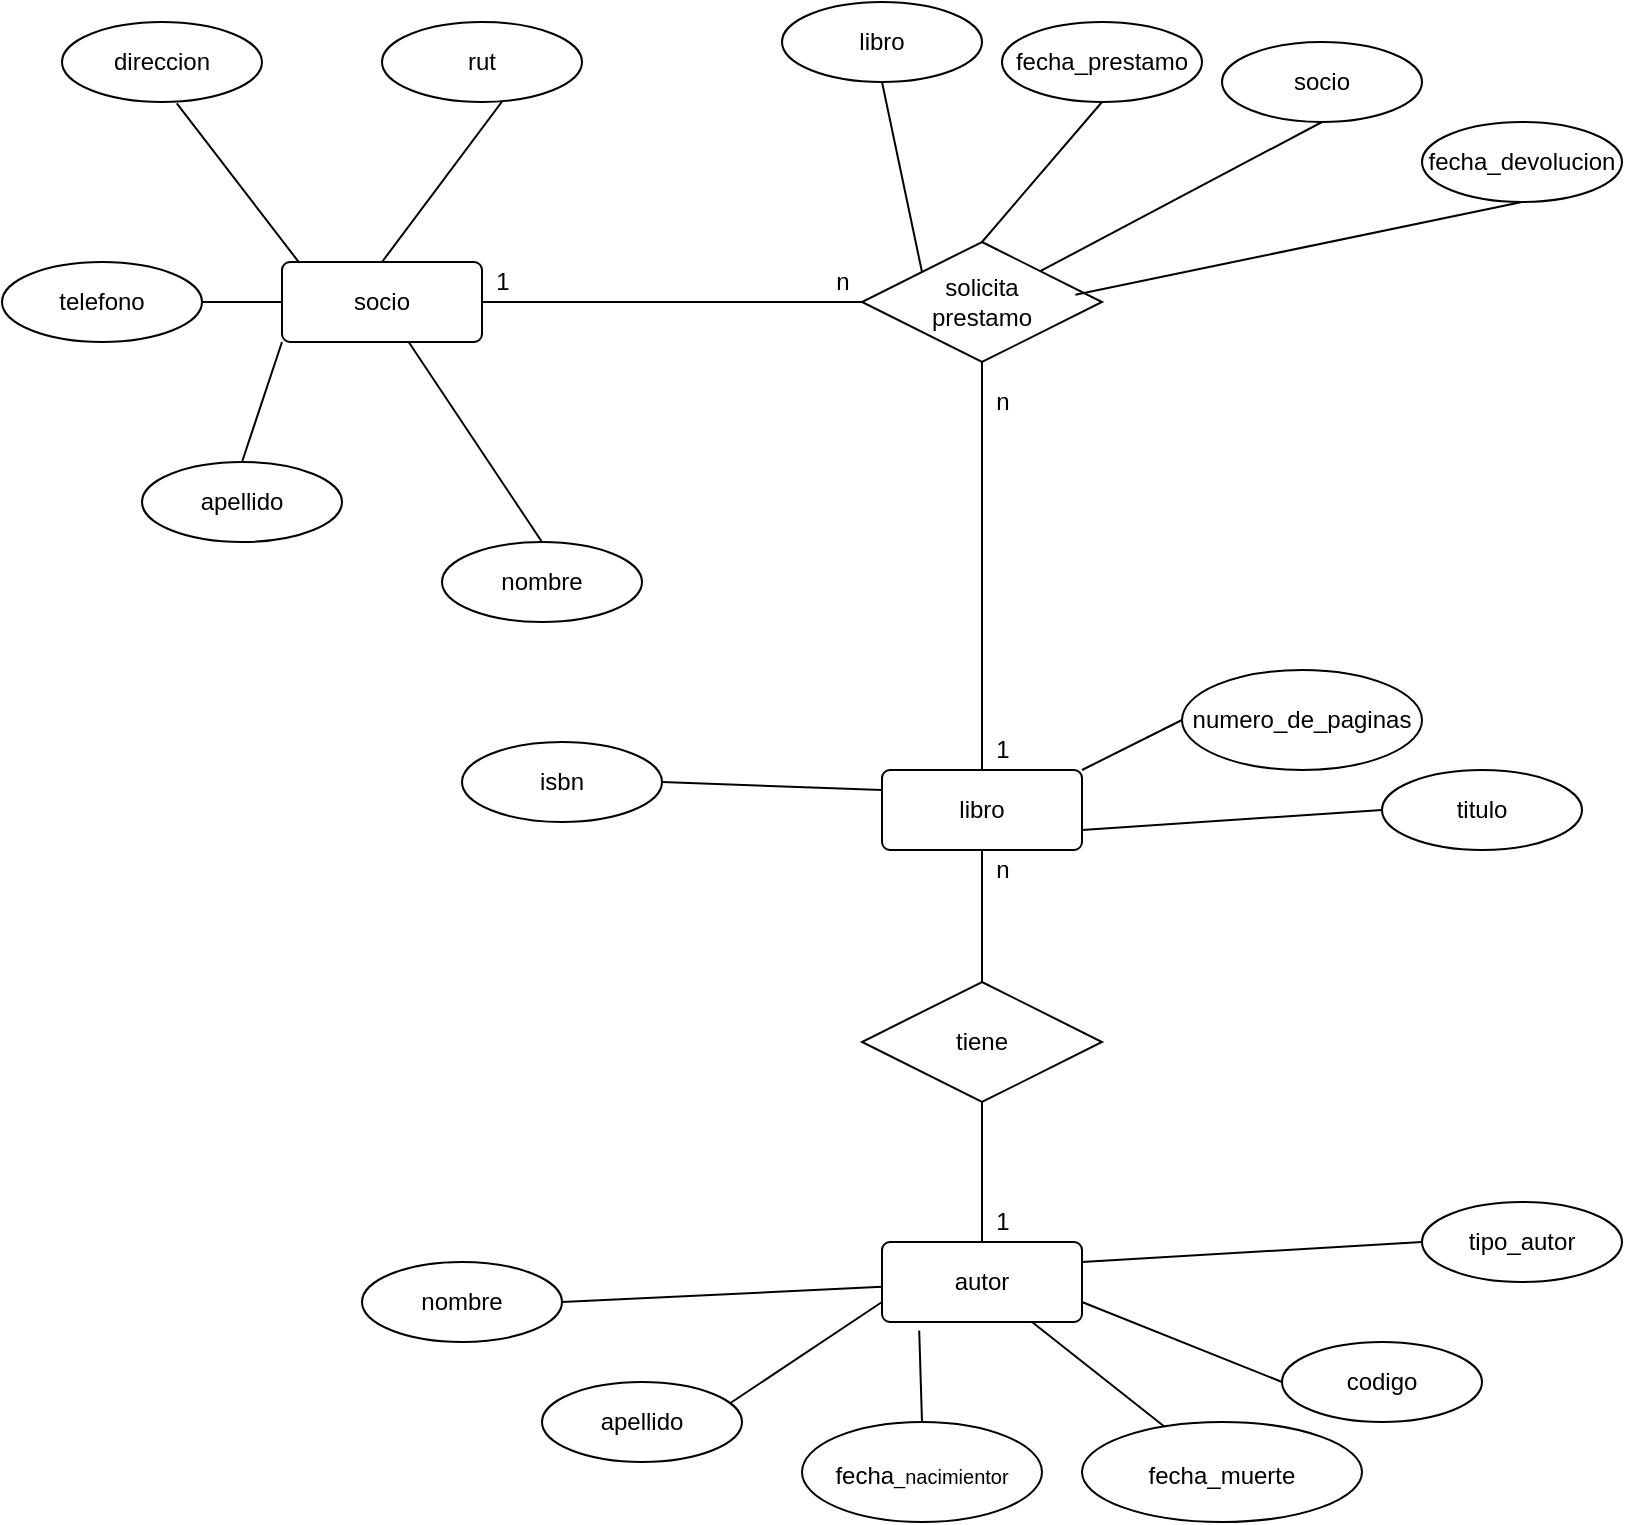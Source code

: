 <mxfile>
    <diagram id="AqOMkXx6_r_IvuzcZBI9" name="modelo_conceptual">
        <mxGraphModel dx="537" dy="478" grid="1" gridSize="10" guides="1" tooltips="1" connect="1" arrows="1" fold="1" page="1" pageScale="1" pageWidth="1169" pageHeight="827" math="0" shadow="0">
            <root>
                <mxCell id="0"/>
                <mxCell id="1" parent="0"/>
                <mxCell id="3" value="libro" style="rounded=1;arcSize=10;whiteSpace=wrap;html=1;align=center;" parent="1" vertex="1">
                    <mxGeometry x="460" y="414" width="100" height="40" as="geometry"/>
                </mxCell>
                <mxCell id="13" style="edgeStyle=none;html=1;exitX=0;exitY=0.5;exitDx=0;exitDy=0;endArrow=none;endFill=0;entryX=1;entryY=0;entryDx=0;entryDy=0;" parent="1" source="10" target="3" edge="1">
                    <mxGeometry relative="1" as="geometry">
                        <mxPoint x="930" y="180" as="targetPoint"/>
                    </mxGeometry>
                </mxCell>
                <mxCell id="10" value="numero_de_paginas" style="ellipse;whiteSpace=wrap;html=1;align=center;" parent="1" vertex="1">
                    <mxGeometry x="610" y="364" width="120" height="50" as="geometry"/>
                </mxCell>
                <mxCell id="14" style="edgeStyle=none;html=1;exitX=0;exitY=0.5;exitDx=0;exitDy=0;entryX=1;entryY=0.75;entryDx=0;entryDy=0;endArrow=none;endFill=0;" parent="1" source="11" target="3" edge="1">
                    <mxGeometry relative="1" as="geometry"/>
                </mxCell>
                <mxCell id="11" value="titulo" style="ellipse;whiteSpace=wrap;html=1;align=center;" parent="1" vertex="1">
                    <mxGeometry x="710" y="414" width="100" height="40" as="geometry"/>
                </mxCell>
                <mxCell id="15" style="edgeStyle=none;html=1;exitX=1;exitY=0.5;exitDx=0;exitDy=0;entryX=0;entryY=0.25;entryDx=0;entryDy=0;endArrow=none;endFill=0;" parent="1" source="12" target="3" edge="1">
                    <mxGeometry relative="1" as="geometry"/>
                </mxCell>
                <mxCell id="12" value="isbn" style="ellipse;whiteSpace=wrap;html=1;align=center;" parent="1" vertex="1">
                    <mxGeometry x="250" y="400" width="100" height="40" as="geometry"/>
                </mxCell>
                <mxCell id="21" style="edgeStyle=none;html=1;exitX=1;exitY=0.5;exitDx=0;exitDy=0;endArrow=none;endFill=0;" parent="1" source="16" target="83" edge="1">
                    <mxGeometry relative="1" as="geometry">
                        <mxPoint x="1055" y="180" as="sourcePoint"/>
                        <mxPoint x="1340" y="150" as="targetPoint"/>
                    </mxGeometry>
                </mxCell>
                <mxCell id="16" value="nombre" style="ellipse;whiteSpace=wrap;html=1;align=center;" parent="1" vertex="1">
                    <mxGeometry x="200" y="660" width="100" height="40" as="geometry"/>
                </mxCell>
                <mxCell id="30" style="edgeStyle=none;html=1;exitX=0.5;exitY=1;exitDx=0;exitDy=0;fontSize=12;endArrow=none;endFill=0;entryX=0;entryY=0.75;entryDx=0;entryDy=0;" parent="1" source="17" target="83" edge="1">
                    <mxGeometry relative="1" as="geometry">
                        <mxPoint x="1305.778" y="130" as="targetPoint"/>
                    </mxGeometry>
                </mxCell>
                <mxCell id="17" value="apellido" style="ellipse;whiteSpace=wrap;html=1;align=center;" parent="1" vertex="1">
                    <mxGeometry x="290" y="720" width="100" height="40" as="geometry"/>
                </mxCell>
                <mxCell id="84" style="edgeStyle=none;html=1;exitX=0;exitY=0.5;exitDx=0;exitDy=0;entryX=1;entryY=0.25;entryDx=0;entryDy=0;fontSize=12;endArrow=none;endFill=0;" parent="1" source="18" target="83" edge="1">
                    <mxGeometry relative="1" as="geometry">
                        <Array as="points"/>
                    </mxGeometry>
                </mxCell>
                <mxCell id="18" value="tipo_autor" style="ellipse;whiteSpace=wrap;html=1;align=center;" parent="1" vertex="1">
                    <mxGeometry x="730" y="630" width="100" height="40" as="geometry"/>
                </mxCell>
                <mxCell id="20" style="edgeStyle=none;html=1;exitX=0;exitY=0.5;exitDx=0;exitDy=0;endArrow=none;endFill=0;entryX=1;entryY=0.75;entryDx=0;entryDy=0;" parent="1" source="19" target="83" edge="1">
                    <mxGeometry relative="1" as="geometry">
                        <mxPoint x="1340" y="170" as="targetPoint"/>
                    </mxGeometry>
                </mxCell>
                <mxCell id="19" value="codigo" style="ellipse;whiteSpace=wrap;html=1;align=center;" parent="1" vertex="1">
                    <mxGeometry x="660" y="700" width="100" height="40" as="geometry"/>
                </mxCell>
                <mxCell id="28" style="edgeStyle=none;html=1;entryX=0.75;entryY=1;entryDx=0;entryDy=0;fontSize=19;endArrow=none;endFill=0;" parent="1" source="25" target="83" edge="1">
                    <mxGeometry relative="1" as="geometry">
                        <mxPoint x="1340" y="130" as="targetPoint"/>
                    </mxGeometry>
                </mxCell>
                <mxCell id="25" value="&lt;font style=&quot;font-size: 12px&quot;&gt;fecha_muerte&lt;/font&gt;" style="ellipse;whiteSpace=wrap;html=1;align=center;fontSize=19;" parent="1" vertex="1">
                    <mxGeometry x="560" y="740" width="140" height="50" as="geometry"/>
                </mxCell>
                <mxCell id="27" style="edgeStyle=none;html=1;exitX=0.5;exitY=0;exitDx=0;exitDy=0;fontSize=19;endArrow=none;endFill=0;entryX=0.186;entryY=1.108;entryDx=0;entryDy=0;entryPerimeter=0;" parent="1" source="26" target="83" edge="1">
                    <mxGeometry relative="1" as="geometry">
                        <mxPoint x="850" y="150" as="targetPoint"/>
                    </mxGeometry>
                </mxCell>
                <mxCell id="26" value="&lt;font style=&quot;font-size: 12px&quot;&gt;fecha&lt;/font&gt;&lt;font size=&quot;1&quot;&gt;_nacimientor&lt;/font&gt;" style="ellipse;whiteSpace=wrap;html=1;align=center;fontSize=19;" parent="1" vertex="1">
                    <mxGeometry x="420" y="740" width="120" height="50" as="geometry"/>
                </mxCell>
                <mxCell id="36" value="socio" style="rounded=1;arcSize=10;whiteSpace=wrap;html=1;align=center;fontSize=12;" parent="1" vertex="1">
                    <mxGeometry x="160" y="160" width="100" height="40" as="geometry"/>
                </mxCell>
                <mxCell id="48" style="edgeStyle=none;html=1;exitX=1;exitY=0;exitDx=0;exitDy=0;entryX=0.5;entryY=0;entryDx=0;entryDy=0;fontSize=12;endArrow=none;endFill=0;" parent="1" source="42" target="36" edge="1">
                    <mxGeometry relative="1" as="geometry"/>
                </mxCell>
                <mxCell id="42" value="rut" style="ellipse;whiteSpace=wrap;html=1;align=center;fontSize=12;" parent="1" vertex="1">
                    <mxGeometry x="210" y="40" width="100" height="40" as="geometry"/>
                </mxCell>
                <mxCell id="49" style="edgeStyle=none;html=1;exitX=0.5;exitY=0;exitDx=0;exitDy=0;fontSize=12;endArrow=none;endFill=0;" parent="1" source="43" target="36" edge="1">
                    <mxGeometry relative="1" as="geometry"/>
                </mxCell>
                <mxCell id="43" value="nombre" style="ellipse;whiteSpace=wrap;html=1;align=center;fontSize=12;" parent="1" vertex="1">
                    <mxGeometry x="240" y="300" width="100" height="40" as="geometry"/>
                </mxCell>
                <mxCell id="50" style="edgeStyle=none;html=1;exitX=0.5;exitY=0;exitDx=0;exitDy=0;entryX=0;entryY=1;entryDx=0;entryDy=0;fontSize=12;endArrow=none;endFill=0;" parent="1" source="44" target="36" edge="1">
                    <mxGeometry relative="1" as="geometry"/>
                </mxCell>
                <mxCell id="44" value="apellido" style="ellipse;whiteSpace=wrap;html=1;align=center;fontSize=12;" parent="1" vertex="1">
                    <mxGeometry x="90" y="260" width="100" height="40" as="geometry"/>
                </mxCell>
                <mxCell id="51" style="edgeStyle=none;html=1;entryX=0.086;entryY=0.008;entryDx=0;entryDy=0;fontSize=12;endArrow=none;endFill=0;entryPerimeter=0;exitX=0.574;exitY=1.018;exitDx=0;exitDy=0;exitPerimeter=0;" parent="1" source="45" target="36" edge="1">
                    <mxGeometry relative="1" as="geometry">
                        <mxPoint x="110" y="90" as="sourcePoint"/>
                    </mxGeometry>
                </mxCell>
                <mxCell id="45" value="direccion" style="ellipse;whiteSpace=wrap;html=1;align=center;fontSize=12;" parent="1" vertex="1">
                    <mxGeometry x="50" y="40" width="100" height="40" as="geometry"/>
                </mxCell>
                <mxCell id="55" style="edgeStyle=none;html=1;exitX=1;exitY=0.5;exitDx=0;exitDy=0;fontSize=12;endArrow=none;endFill=0;" parent="1" source="47" edge="1">
                    <mxGeometry relative="1" as="geometry">
                        <mxPoint x="160" y="180" as="targetPoint"/>
                    </mxGeometry>
                </mxCell>
                <mxCell id="47" value="telefono" style="ellipse;whiteSpace=wrap;html=1;align=center;fontSize=12;" parent="1" vertex="1">
                    <mxGeometry x="20" y="160" width="100" height="40" as="geometry"/>
                </mxCell>
                <mxCell id="63" style="edgeStyle=none;html=1;exitX=0;exitY=0.5;exitDx=0;exitDy=0;fontSize=12;endArrow=none;endFill=0;" parent="1" source="53" target="36" edge="1">
                    <mxGeometry relative="1" as="geometry"/>
                </mxCell>
                <mxCell id="53" value="solicita&lt;br&gt;prestamo" style="shape=rhombus;perimeter=rhombusPerimeter;whiteSpace=wrap;html=1;align=center;fontSize=12;" parent="1" vertex="1">
                    <mxGeometry x="450" y="150" width="120" height="60" as="geometry"/>
                </mxCell>
                <mxCell id="76" style="edgeStyle=none;html=1;exitX=0;exitY=0;exitDx=0;exitDy=0;entryX=0.5;entryY=1;entryDx=0;entryDy=0;fontSize=12;endArrow=none;endFill=0;" parent="1" source="53" target="74" edge="1">
                    <mxGeometry relative="1" as="geometry">
                        <mxPoint x="909" y="180" as="sourcePoint"/>
                    </mxGeometry>
                </mxCell>
                <mxCell id="93" style="edgeStyle=none;html=1;exitX=0.5;exitY=1;exitDx=0;exitDy=0;entryX=0.889;entryY=0.44;entryDx=0;entryDy=0;entryPerimeter=0;fontSize=12;endArrow=none;endFill=0;" parent="1" source="69" target="53" edge="1">
                    <mxGeometry relative="1" as="geometry"/>
                </mxCell>
                <mxCell id="69" value="fecha_devolucion" style="ellipse;whiteSpace=wrap;html=1;align=center;fontSize=12;" parent="1" vertex="1">
                    <mxGeometry x="730" y="90" width="100" height="40" as="geometry"/>
                </mxCell>
                <mxCell id="91" style="edgeStyle=none;html=1;exitX=0.5;exitY=1;exitDx=0;exitDy=0;entryX=0.5;entryY=0;entryDx=0;entryDy=0;fontSize=12;endArrow=none;endFill=0;" parent="1" source="70" target="53" edge="1">
                    <mxGeometry relative="1" as="geometry"/>
                </mxCell>
                <mxCell id="70" value="fecha_prestamo" style="ellipse;whiteSpace=wrap;html=1;align=center;fontSize=12;" parent="1" vertex="1">
                    <mxGeometry x="520" y="40" width="100" height="40" as="geometry"/>
                </mxCell>
                <mxCell id="92" style="edgeStyle=none;html=1;exitX=0.5;exitY=1;exitDx=0;exitDy=0;fontSize=12;endArrow=none;endFill=0;" parent="1" source="73" target="53" edge="1">
                    <mxGeometry relative="1" as="geometry"/>
                </mxCell>
                <mxCell id="73" value="socio" style="ellipse;whiteSpace=wrap;html=1;align=center;fontSize=12;" parent="1" vertex="1">
                    <mxGeometry x="630" y="50" width="100" height="40" as="geometry"/>
                </mxCell>
                <mxCell id="74" value="libro" style="ellipse;whiteSpace=wrap;html=1;align=center;fontSize=12;" parent="1" vertex="1">
                    <mxGeometry x="410" y="30" width="100" height="40" as="geometry"/>
                </mxCell>
                <mxCell id="78" value="" style="edgeStyle=none;html=1;fontSize=12;endArrow=none;endFill=0;" parent="1" source="53" target="3" edge="1">
                    <mxGeometry relative="1" as="geometry">
                        <mxPoint x="420" y="190" as="sourcePoint"/>
                        <mxPoint x="810" y="190" as="targetPoint"/>
                    </mxGeometry>
                </mxCell>
                <mxCell id="80" style="edgeStyle=none;html=1;exitX=0.5;exitY=0;exitDx=0;exitDy=0;entryX=0.5;entryY=1;entryDx=0;entryDy=0;fontSize=12;endArrow=none;endFill=0;" parent="1" source="79" target="3" edge="1">
                    <mxGeometry relative="1" as="geometry"/>
                </mxCell>
                <mxCell id="88" style="edgeStyle=none;html=1;exitX=0.5;exitY=1;exitDx=0;exitDy=0;entryX=0.5;entryY=0;entryDx=0;entryDy=0;fontSize=12;endArrow=none;endFill=0;" parent="1" source="79" target="83" edge="1">
                    <mxGeometry relative="1" as="geometry"/>
                </mxCell>
                <mxCell id="79" value="tiene" style="shape=rhombus;perimeter=rhombusPerimeter;whiteSpace=wrap;html=1;align=center;fontSize=12;" parent="1" vertex="1">
                    <mxGeometry x="450" y="520" width="120" height="60" as="geometry"/>
                </mxCell>
                <mxCell id="83" value="autor" style="rounded=1;arcSize=10;whiteSpace=wrap;html=1;align=center;fontSize=12;" parent="1" vertex="1">
                    <mxGeometry x="460" y="650" width="100" height="40" as="geometry"/>
                </mxCell>
                <mxCell id="89" value="1" style="text;html=1;resizable=0;autosize=1;align=center;verticalAlign=middle;points=[];fillColor=none;strokeColor=none;rounded=0;fontSize=12;" parent="1" vertex="1">
                    <mxGeometry x="260" y="160" width="20" height="20" as="geometry"/>
                </mxCell>
                <mxCell id="90" value="n" style="text;html=1;resizable=0;autosize=1;align=center;verticalAlign=middle;points=[];fillColor=none;strokeColor=none;rounded=0;fontSize=12;" parent="1" vertex="1">
                    <mxGeometry x="430" y="160" width="20" height="20" as="geometry"/>
                </mxCell>
                <mxCell id="95" value="n" style="text;html=1;resizable=0;autosize=1;align=center;verticalAlign=middle;points=[];fillColor=none;strokeColor=none;rounded=0;fontSize=12;" parent="1" vertex="1">
                    <mxGeometry x="510" y="220" width="20" height="20" as="geometry"/>
                </mxCell>
                <mxCell id="96" value="1" style="text;html=1;resizable=0;autosize=1;align=center;verticalAlign=middle;points=[];fillColor=none;strokeColor=none;rounded=0;fontSize=12;" parent="1" vertex="1">
                    <mxGeometry x="510" y="394" width="20" height="20" as="geometry"/>
                </mxCell>
                <mxCell id="97" value="1" style="text;html=1;resizable=0;autosize=1;align=center;verticalAlign=middle;points=[];fillColor=none;strokeColor=none;rounded=0;fontSize=12;" parent="1" vertex="1">
                    <mxGeometry x="510" y="630" width="20" height="20" as="geometry"/>
                </mxCell>
                <mxCell id="98" value="n" style="text;html=1;resizable=0;autosize=1;align=center;verticalAlign=middle;points=[];fillColor=none;strokeColor=none;rounded=0;fontSize=12;" parent="1" vertex="1">
                    <mxGeometry x="510" y="454" width="20" height="20" as="geometry"/>
                </mxCell>
            </root>
        </mxGraphModel>
    </diagram>
    <diagram id="lh6BiKlKit2NouZ4pXNb" name="modelo_logico">
        <mxGraphModel dx="537" dy="478" grid="1" gridSize="10" guides="1" tooltips="1" connect="1" arrows="1" fold="1" page="1" pageScale="1" pageWidth="1169" pageHeight="827" math="0" shadow="0">
            <root>
                <mxCell id="FeB_K5vWSk5cAFdDDyiZ-0"/>
                <mxCell id="FeB_K5vWSk5cAFdDDyiZ-1" parent="FeB_K5vWSk5cAFdDDyiZ-0"/>
                <mxCell id="xzyVNtA-QOH6TQ8cdB11-0" value="libro" style="swimlane;childLayout=stackLayout;horizontal=1;startSize=30;horizontalStack=0;rounded=1;fontSize=14;fontStyle=0;strokeWidth=2;resizeParent=0;resizeLast=1;shadow=0;dashed=0;align=center;" parent="FeB_K5vWSk5cAFdDDyiZ-1" vertex="1">
                    <mxGeometry x="640" y="100" width="160" height="120" as="geometry"/>
                </mxCell>
                <mxCell id="xzyVNtA-QOH6TQ8cdB11-1" value="+isbn [PK]&#10;+numero_pagina&#10;+titulo&#10;" style="align=left;strokeColor=none;fillColor=none;spacingLeft=4;fontSize=12;verticalAlign=top;resizable=0;rotatable=0;part=1;" parent="xzyVNtA-QOH6TQ8cdB11-0" vertex="1">
                    <mxGeometry y="30" width="160" height="90" as="geometry"/>
                </mxCell>
                <mxCell id="xzyVNtA-QOH6TQ8cdB11-2" value="prestamo" style="swimlane;childLayout=stackLayout;horizontal=1;startSize=30;horizontalStack=0;rounded=1;fontSize=14;fontStyle=0;strokeWidth=2;resizeParent=0;resizeLast=1;shadow=0;dashed=0;align=center;" parent="FeB_K5vWSk5cAFdDDyiZ-1" vertex="1">
                    <mxGeometry x="360" y="100" width="160" height="120" as="geometry"/>
                </mxCell>
                <mxCell id="xzyVNtA-QOH6TQ8cdB11-3" value="+id&#10;+fecha_inicio&#10;+fecha_devolucion&#10;+rut_socio [PK] [FK]&#10;+isbn_libro [PK] [FK]" style="align=left;strokeColor=none;fillColor=none;spacingLeft=4;fontSize=12;verticalAlign=top;resizable=0;rotatable=0;part=1;" parent="xzyVNtA-QOH6TQ8cdB11-2" vertex="1">
                    <mxGeometry y="30" width="160" height="90" as="geometry"/>
                </mxCell>
                <mxCell id="xzyVNtA-QOH6TQ8cdB11-4" value="socio" style="swimlane;childLayout=stackLayout;horizontal=1;startSize=30;horizontalStack=0;rounded=1;fontSize=14;fontStyle=0;strokeWidth=2;resizeParent=0;resizeLast=1;shadow=0;dashed=0;align=center;" parent="FeB_K5vWSk5cAFdDDyiZ-1" vertex="1">
                    <mxGeometry x="70" y="100" width="160" height="120" as="geometry"/>
                </mxCell>
                <mxCell id="xzyVNtA-QOH6TQ8cdB11-5" value="+rut [PK] &#10;+nombre&#10;+apellido&#10;+direccion&#10;+telefono" style="align=left;strokeColor=none;fillColor=none;spacingLeft=4;fontSize=12;verticalAlign=top;resizable=0;rotatable=0;part=1;" parent="xzyVNtA-QOH6TQ8cdB11-4" vertex="1">
                    <mxGeometry y="30" width="160" height="90" as="geometry"/>
                </mxCell>
                <mxCell id="xzyVNtA-QOH6TQ8cdB11-6" value="autor" style="swimlane;childLayout=stackLayout;horizontal=1;startSize=30;horizontalStack=0;rounded=1;fontSize=14;fontStyle=0;strokeWidth=2;resizeParent=0;resizeLast=1;shadow=0;dashed=0;align=center;" parent="FeB_K5vWSk5cAFdDDyiZ-1" vertex="1">
                    <mxGeometry x="640" y="500" width="160" height="120" as="geometry"/>
                </mxCell>
                <mxCell id="xzyVNtA-QOH6TQ8cdB11-7" value="+codigo [PK]&#10;+nombre&#10;+apellido&#10;+fecha_nacimiento&#10;+fecha_defuncion&#10;" style="align=left;strokeColor=none;fillColor=none;spacingLeft=4;fontSize=12;verticalAlign=top;resizable=0;rotatable=0;part=1;" parent="xzyVNtA-QOH6TQ8cdB11-6" vertex="1">
                    <mxGeometry y="30" width="160" height="90" as="geometry"/>
                </mxCell>
                <mxCell id="xzyVNtA-QOH6TQ8cdB11-8" style="edgeStyle=none;html=1;exitX=1;exitY=0.25;exitDx=0;exitDy=0;entryX=0;entryY=0.25;entryDx=0;entryDy=0;endArrow=none;endFill=0;" parent="FeB_K5vWSk5cAFdDDyiZ-1" source="xzyVNtA-QOH6TQ8cdB11-5" target="xzyVNtA-QOH6TQ8cdB11-3" edge="1">
                    <mxGeometry relative="1" as="geometry"/>
                </mxCell>
                <mxCell id="xzyVNtA-QOH6TQ8cdB11-9" style="edgeStyle=none;html=1;exitX=1;exitY=0.25;exitDx=0;exitDy=0;entryX=0;entryY=0.25;entryDx=0;entryDy=0;endArrow=none;endFill=0;" parent="FeB_K5vWSk5cAFdDDyiZ-1" source="xzyVNtA-QOH6TQ8cdB11-3" target="xzyVNtA-QOH6TQ8cdB11-1" edge="1">
                    <mxGeometry relative="1" as="geometry"/>
                </mxCell>
                <mxCell id="xzyVNtA-QOH6TQ8cdB11-10" value="n" style="text;html=1;resizable=0;autosize=1;align=center;verticalAlign=middle;points=[];fillColor=none;strokeColor=none;rounded=0;fontSize=12;" parent="FeB_K5vWSk5cAFdDDyiZ-1" vertex="1">
                    <mxGeometry x="340" y="130" width="20" height="20" as="geometry"/>
                </mxCell>
                <mxCell id="xzyVNtA-QOH6TQ8cdB11-11" value="n" style="text;html=1;resizable=0;autosize=1;align=center;verticalAlign=middle;points=[];fillColor=none;strokeColor=none;rounded=0;fontSize=12;" parent="FeB_K5vWSk5cAFdDDyiZ-1" vertex="1">
                    <mxGeometry x="720" y="260" width="20" height="20" as="geometry"/>
                </mxCell>
                <mxCell id="xzyVNtA-QOH6TQ8cdB11-12" value="n" style="text;html=1;resizable=0;autosize=1;align=center;verticalAlign=middle;points=[];fillColor=none;strokeColor=none;rounded=0;fontSize=12;" parent="FeB_K5vWSk5cAFdDDyiZ-1" vertex="1">
                    <mxGeometry x="520" y="130" width="20" height="20" as="geometry"/>
                </mxCell>
                <mxCell id="xzyVNtA-QOH6TQ8cdB11-13" value="1" style="text;html=1;resizable=0;autosize=1;align=center;verticalAlign=middle;points=[];fillColor=none;strokeColor=none;rounded=0;fontSize=12;" parent="FeB_K5vWSk5cAFdDDyiZ-1" vertex="1">
                    <mxGeometry x="620" y="130" width="20" height="20" as="geometry"/>
                </mxCell>
                <mxCell id="xzyVNtA-QOH6TQ8cdB11-14" value="1" style="text;html=1;resizable=0;autosize=1;align=center;verticalAlign=middle;points=[];fillColor=none;strokeColor=none;rounded=0;fontSize=12;" parent="FeB_K5vWSk5cAFdDDyiZ-1" vertex="1">
                    <mxGeometry x="230" y="130" width="20" height="20" as="geometry"/>
                </mxCell>
                <mxCell id="xzyVNtA-QOH6TQ8cdB11-15" value="1" style="text;html=1;resizable=0;autosize=1;align=center;verticalAlign=middle;points=[];fillColor=none;strokeColor=none;rounded=0;fontSize=12;" parent="FeB_K5vWSk5cAFdDDyiZ-1" vertex="1">
                    <mxGeometry x="720" y="480" width="20" height="20" as="geometry"/>
                </mxCell>
                <mxCell id="xzyVNtA-QOH6TQ8cdB11-16" style="edgeStyle=none;html=1;exitX=0.5;exitY=0;exitDx=0;exitDy=0;endArrow=none;endFill=0;" parent="FeB_K5vWSk5cAFdDDyiZ-1" source="xzyVNtA-QOH6TQ8cdB11-17" target="xzyVNtA-QOH6TQ8cdB11-1" edge="1">
                    <mxGeometry relative="1" as="geometry"/>
                </mxCell>
                <mxCell id="xzyVNtA-QOH6TQ8cdB11-17" value="tipo_autor" style="swimlane;childLayout=stackLayout;horizontal=1;startSize=30;horizontalStack=0;rounded=1;fontSize=14;fontStyle=0;strokeWidth=2;resizeParent=0;resizeLast=1;shadow=0;dashed=0;align=center;" parent="FeB_K5vWSk5cAFdDDyiZ-1" vertex="1">
                    <mxGeometry x="640" y="280" width="160" height="120" as="geometry"/>
                </mxCell>
                <mxCell id="xzyVNtA-QOH6TQ8cdB11-18" value="+tipo_autor&#10;+cod_autor [PK] [FK]&#10;+isbn_libro [PK] [FK]" style="align=left;strokeColor=none;fillColor=none;spacingLeft=4;fontSize=12;verticalAlign=top;resizable=0;rotatable=0;part=1;" parent="xzyVNtA-QOH6TQ8cdB11-17" vertex="1">
                    <mxGeometry y="30" width="160" height="90" as="geometry"/>
                </mxCell>
                <mxCell id="xzyVNtA-QOH6TQ8cdB11-19" style="edgeStyle=none;html=1;exitX=0.5;exitY=1;exitDx=0;exitDy=0;entryX=0.5;entryY=0;entryDx=0;entryDy=0;endArrow=none;endFill=0;" parent="FeB_K5vWSk5cAFdDDyiZ-1" source="xzyVNtA-QOH6TQ8cdB11-18" target="xzyVNtA-QOH6TQ8cdB11-6" edge="1">
                    <mxGeometry relative="1" as="geometry"/>
                </mxCell>
                <mxCell id="xzyVNtA-QOH6TQ8cdB11-20" value="1" style="text;html=1;resizable=0;autosize=1;align=center;verticalAlign=middle;points=[];fillColor=none;strokeColor=none;rounded=0;fontSize=12;" parent="FeB_K5vWSk5cAFdDDyiZ-1" vertex="1">
                    <mxGeometry x="720" y="220" width="20" height="20" as="geometry"/>
                </mxCell>
                <mxCell id="xzyVNtA-QOH6TQ8cdB11-21" value="n" style="text;html=1;resizable=0;autosize=1;align=center;verticalAlign=middle;points=[];fillColor=none;strokeColor=none;rounded=0;fontSize=12;" parent="FeB_K5vWSk5cAFdDDyiZ-1" vertex="1">
                    <mxGeometry x="720" y="400" width="20" height="20" as="geometry"/>
                </mxCell>
            </root>
        </mxGraphModel>
    </diagram>
    <diagram id="7v8SSZX49ltQqgctQU_J" name="modelo_fisico">
        <mxGraphModel dx="537" dy="478" grid="1" gridSize="10" guides="1" tooltips="1" connect="1" arrows="1" fold="1" page="1" pageScale="1" pageWidth="1169" pageHeight="827" math="0" shadow="0">
            <root>
                <mxCell id="SUBYAlXX67jeLfGaRbkM-0"/>
                <mxCell id="SUBYAlXX67jeLfGaRbkM-1" parent="SUBYAlXX67jeLfGaRbkM-0"/>
                <mxCell id="nt-Uvq6jVOemtqemGBo--0" value="socio" style="shape=table;startSize=30;container=1;collapsible=1;childLayout=tableLayout;fixedRows=1;rowLines=0;fontStyle=1;align=center;resizeLast=1;" parent="SUBYAlXX67jeLfGaRbkM-1" vertex="1">
                    <mxGeometry x="70" y="60" width="230" height="180" as="geometry"/>
                </mxCell>
                <mxCell id="nt-Uvq6jVOemtqemGBo--1" value="" style="shape=partialRectangle;collapsible=0;dropTarget=0;pointerEvents=0;fillColor=none;top=0;left=0;bottom=1;right=0;points=[[0,0.5],[1,0.5]];portConstraint=eastwest;" parent="nt-Uvq6jVOemtqemGBo--0" vertex="1">
                    <mxGeometry y="30" width="230" height="30" as="geometry"/>
                </mxCell>
                <mxCell id="nt-Uvq6jVOemtqemGBo--2" value="PK" style="shape=partialRectangle;connectable=0;fillColor=none;top=0;left=0;bottom=0;right=0;fontStyle=1;overflow=hidden;" parent="nt-Uvq6jVOemtqemGBo--1" vertex="1">
                    <mxGeometry width="30" height="30" as="geometry">
                        <mxRectangle width="30" height="30" as="alternateBounds"/>
                    </mxGeometry>
                </mxCell>
                <mxCell id="nt-Uvq6jVOemtqemGBo--3" value="rut VARCHAR(12)" style="shape=partialRectangle;connectable=0;fillColor=none;top=0;left=0;bottom=0;right=0;align=left;spacingLeft=6;fontStyle=5;overflow=hidden;" parent="nt-Uvq6jVOemtqemGBo--1" vertex="1">
                    <mxGeometry x="30" width="200" height="30" as="geometry">
                        <mxRectangle width="200" height="30" as="alternateBounds"/>
                    </mxGeometry>
                </mxCell>
                <mxCell id="nt-Uvq6jVOemtqemGBo--4" value="" style="shape=partialRectangle;collapsible=0;dropTarget=0;pointerEvents=0;fillColor=none;top=0;left=0;bottom=0;right=0;points=[[0,0.5],[1,0.5]];portConstraint=eastwest;" parent="nt-Uvq6jVOemtqemGBo--0" vertex="1">
                    <mxGeometry y="60" width="230" height="30" as="geometry"/>
                </mxCell>
                <mxCell id="nt-Uvq6jVOemtqemGBo--5" value="" style="shape=partialRectangle;connectable=0;fillColor=none;top=0;left=0;bottom=0;right=0;editable=1;overflow=hidden;" parent="nt-Uvq6jVOemtqemGBo--4" vertex="1">
                    <mxGeometry width="30" height="30" as="geometry">
                        <mxRectangle width="30" height="30" as="alternateBounds"/>
                    </mxGeometry>
                </mxCell>
                <mxCell id="nt-Uvq6jVOemtqemGBo--6" value="nombre VARCHAR(30)" style="shape=partialRectangle;connectable=0;fillColor=none;top=0;left=0;bottom=0;right=0;align=left;spacingLeft=6;overflow=hidden;" parent="nt-Uvq6jVOemtqemGBo--4" vertex="1">
                    <mxGeometry x="30" width="200" height="30" as="geometry">
                        <mxRectangle width="200" height="30" as="alternateBounds"/>
                    </mxGeometry>
                </mxCell>
                <mxCell id="nt-Uvq6jVOemtqemGBo--7" value="" style="shape=partialRectangle;collapsible=0;dropTarget=0;pointerEvents=0;fillColor=none;top=0;left=0;bottom=0;right=0;points=[[0,0.5],[1,0.5]];portConstraint=eastwest;" parent="nt-Uvq6jVOemtqemGBo--0" vertex="1">
                    <mxGeometry y="90" width="230" height="30" as="geometry"/>
                </mxCell>
                <mxCell id="nt-Uvq6jVOemtqemGBo--8" value="" style="shape=partialRectangle;connectable=0;fillColor=none;top=0;left=0;bottom=0;right=0;editable=1;overflow=hidden;" parent="nt-Uvq6jVOemtqemGBo--7" vertex="1">
                    <mxGeometry width="30" height="30" as="geometry">
                        <mxRectangle width="30" height="30" as="alternateBounds"/>
                    </mxGeometry>
                </mxCell>
                <mxCell id="nt-Uvq6jVOemtqemGBo--9" value="apellido VARCHAR(30)" style="shape=partialRectangle;connectable=0;fillColor=none;top=0;left=0;bottom=0;right=0;align=left;spacingLeft=6;overflow=hidden;" parent="nt-Uvq6jVOemtqemGBo--7" vertex="1">
                    <mxGeometry x="30" width="200" height="30" as="geometry">
                        <mxRectangle width="200" height="30" as="alternateBounds"/>
                    </mxGeometry>
                </mxCell>
                <mxCell id="nt-Uvq6jVOemtqemGBo--10" value="" style="shape=partialRectangle;collapsible=0;dropTarget=0;pointerEvents=0;fillColor=none;top=0;left=0;bottom=0;right=0;points=[[0,0.5],[1,0.5]];portConstraint=eastwest;" parent="nt-Uvq6jVOemtqemGBo--0" vertex="1">
                    <mxGeometry y="120" width="230" height="30" as="geometry"/>
                </mxCell>
                <mxCell id="nt-Uvq6jVOemtqemGBo--11" value="" style="shape=partialRectangle;connectable=0;fillColor=none;top=0;left=0;bottom=0;right=0;editable=1;overflow=hidden;" parent="nt-Uvq6jVOemtqemGBo--10" vertex="1">
                    <mxGeometry width="30" height="30" as="geometry">
                        <mxRectangle width="30" height="30" as="alternateBounds"/>
                    </mxGeometry>
                </mxCell>
                <mxCell id="nt-Uvq6jVOemtqemGBo--12" value="telefono VARCHAR(15)" style="shape=partialRectangle;connectable=0;fillColor=none;top=0;left=0;bottom=0;right=0;align=left;spacingLeft=6;overflow=hidden;" parent="nt-Uvq6jVOemtqemGBo--10" vertex="1">
                    <mxGeometry x="30" width="200" height="30" as="geometry">
                        <mxRectangle width="200" height="30" as="alternateBounds"/>
                    </mxGeometry>
                </mxCell>
                <mxCell id="nt-Uvq6jVOemtqemGBo--13" style="edgeStyle=none;html=1;exitX=0.5;exitY=1;exitDx=0;exitDy=0;endArrow=none;endFill=0;entryX=0.444;entryY=-0.024;entryDx=0;entryDy=0;entryPerimeter=0;" parent="SUBYAlXX67jeLfGaRbkM-1" source="nt-Uvq6jVOemtqemGBo--14" target="nt-Uvq6jVOemtqemGBo--27" edge="1">
                    <mxGeometry relative="1" as="geometry"/>
                </mxCell>
                <mxCell id="nt-Uvq6jVOemtqemGBo--14" value="libro" style="shape=table;startSize=30;container=1;collapsible=1;childLayout=tableLayout;fixedRows=1;rowLines=0;fontStyle=1;align=center;resizeLast=1;" parent="SUBYAlXX67jeLfGaRbkM-1" vertex="1">
                    <mxGeometry x="875" y="60" width="270" height="140" as="geometry"/>
                </mxCell>
                <mxCell id="nt-Uvq6jVOemtqemGBo--15" value="" style="shape=partialRectangle;collapsible=0;dropTarget=0;pointerEvents=0;fillColor=none;top=0;left=0;bottom=1;right=0;points=[[0,0.5],[1,0.5]];portConstraint=eastwest;" parent="nt-Uvq6jVOemtqemGBo--14" vertex="1">
                    <mxGeometry y="30" width="270" height="40" as="geometry"/>
                </mxCell>
                <mxCell id="nt-Uvq6jVOemtqemGBo--16" value="PK" style="shape=partialRectangle;connectable=0;fillColor=none;top=0;left=0;bottom=0;right=0;fontStyle=1;overflow=hidden;" parent="nt-Uvq6jVOemtqemGBo--15" vertex="1">
                    <mxGeometry width="30" height="40" as="geometry">
                        <mxRectangle width="30" height="40" as="alternateBounds"/>
                    </mxGeometry>
                </mxCell>
                <mxCell id="nt-Uvq6jVOemtqemGBo--17" value="isbn VARCHAR(15)" style="shape=partialRectangle;connectable=0;fillColor=none;top=0;left=0;bottom=0;right=0;align=left;spacingLeft=6;fontStyle=5;overflow=hidden;" parent="nt-Uvq6jVOemtqemGBo--15" vertex="1">
                    <mxGeometry x="30" width="240" height="40" as="geometry">
                        <mxRectangle width="240" height="40" as="alternateBounds"/>
                    </mxGeometry>
                </mxCell>
                <mxCell id="nt-Uvq6jVOemtqemGBo--18" value="" style="shape=partialRectangle;collapsible=0;dropTarget=0;pointerEvents=0;fillColor=none;top=0;left=0;bottom=0;right=0;points=[[0,0.5],[1,0.5]];portConstraint=eastwest;" parent="nt-Uvq6jVOemtqemGBo--14" vertex="1">
                    <mxGeometry y="70" width="270" height="30" as="geometry"/>
                </mxCell>
                <mxCell id="nt-Uvq6jVOemtqemGBo--19" value="" style="shape=partialRectangle;connectable=0;fillColor=none;top=0;left=0;bottom=0;right=0;editable=1;overflow=hidden;" parent="nt-Uvq6jVOemtqemGBo--18" vertex="1">
                    <mxGeometry width="30" height="30" as="geometry">
                        <mxRectangle width="30" height="30" as="alternateBounds"/>
                    </mxGeometry>
                </mxCell>
                <mxCell id="nt-Uvq6jVOemtqemGBo--20" value="titulo VARCHAR(255)" style="shape=partialRectangle;connectable=0;fillColor=none;top=0;left=0;bottom=0;right=0;align=left;spacingLeft=6;overflow=hidden;" parent="nt-Uvq6jVOemtqemGBo--18" vertex="1">
                    <mxGeometry x="30" width="240" height="30" as="geometry">
                        <mxRectangle width="240" height="30" as="alternateBounds"/>
                    </mxGeometry>
                </mxCell>
                <mxCell id="nt-Uvq6jVOemtqemGBo--21" value="" style="shape=partialRectangle;collapsible=0;dropTarget=0;pointerEvents=0;fillColor=none;top=0;left=0;bottom=0;right=0;points=[[0,0.5],[1,0.5]];portConstraint=eastwest;" parent="nt-Uvq6jVOemtqemGBo--14" vertex="1">
                    <mxGeometry y="100" width="270" height="30" as="geometry"/>
                </mxCell>
                <mxCell id="nt-Uvq6jVOemtqemGBo--22" value="" style="shape=partialRectangle;connectable=0;fillColor=none;top=0;left=0;bottom=0;right=0;editable=1;overflow=hidden;" parent="nt-Uvq6jVOemtqemGBo--21" vertex="1">
                    <mxGeometry width="30" height="30" as="geometry">
                        <mxRectangle width="30" height="30" as="alternateBounds"/>
                    </mxGeometry>
                </mxCell>
                <mxCell id="nt-Uvq6jVOemtqemGBo--23" value="numero_paginas NUMERIC" style="shape=partialRectangle;connectable=0;fillColor=none;top=0;left=0;bottom=0;right=0;align=left;spacingLeft=6;overflow=hidden;" parent="nt-Uvq6jVOemtqemGBo--21" vertex="1">
                    <mxGeometry x="30" width="240" height="30" as="geometry">
                        <mxRectangle width="240" height="30" as="alternateBounds"/>
                    </mxGeometry>
                </mxCell>
                <mxCell id="nt-Uvq6jVOemtqemGBo--27" value="tipo_autor" style="shape=table;startSize=30;container=1;collapsible=1;childLayout=tableLayout;fixedRows=1;rowLines=0;fontStyle=1;align=center;resizeLast=1;" parent="SUBYAlXX67jeLfGaRbkM-1" vertex="1">
                    <mxGeometry x="895" y="370" width="255" height="140" as="geometry"/>
                </mxCell>
                <mxCell id="nt-Uvq6jVOemtqemGBo--28" value="" style="shape=partialRectangle;collapsible=0;dropTarget=0;pointerEvents=0;fillColor=none;top=0;left=0;bottom=0;right=0;points=[[0,0.5],[1,0.5]];portConstraint=eastwest;" parent="nt-Uvq6jVOemtqemGBo--27" vertex="1">
                    <mxGeometry y="30" width="255" height="20" as="geometry"/>
                </mxCell>
                <mxCell id="nt-Uvq6jVOemtqemGBo--29" value="PK,FK" style="shape=partialRectangle;connectable=0;fillColor=none;top=0;left=0;bottom=0;right=0;fontStyle=1;overflow=hidden;" parent="nt-Uvq6jVOemtqemGBo--28" vertex="1">
                    <mxGeometry width="60" height="20" as="geometry">
                        <mxRectangle width="60" height="20" as="alternateBounds"/>
                    </mxGeometry>
                </mxCell>
                <mxCell id="nt-Uvq6jVOemtqemGBo--30" value="isbn_libro VARCHAR(15)" style="shape=partialRectangle;connectable=0;fillColor=none;top=0;left=0;bottom=0;right=0;align=left;spacingLeft=6;fontStyle=5;overflow=hidden;" parent="nt-Uvq6jVOemtqemGBo--28" vertex="1">
                    <mxGeometry x="60" width="195" height="20" as="geometry">
                        <mxRectangle width="195" height="20" as="alternateBounds"/>
                    </mxGeometry>
                </mxCell>
                <mxCell id="nt-Uvq6jVOemtqemGBo--31" value="" style="shape=partialRectangle;collapsible=0;dropTarget=0;pointerEvents=0;fillColor=none;top=0;left=0;bottom=1;right=0;points=[[0,0.5],[1,0.5]];portConstraint=eastwest;" parent="nt-Uvq6jVOemtqemGBo--27" vertex="1">
                    <mxGeometry y="50" width="255" height="40" as="geometry"/>
                </mxCell>
                <mxCell id="nt-Uvq6jVOemtqemGBo--32" value="PK,FK" style="shape=partialRectangle;connectable=0;fillColor=none;top=0;left=0;bottom=0;right=0;fontStyle=1;overflow=hidden;" parent="nt-Uvq6jVOemtqemGBo--31" vertex="1">
                    <mxGeometry width="60" height="40" as="geometry">
                        <mxRectangle width="60" height="40" as="alternateBounds"/>
                    </mxGeometry>
                </mxCell>
                <mxCell id="nt-Uvq6jVOemtqemGBo--33" value="cod_autor INT " style="shape=partialRectangle;connectable=0;fillColor=none;top=0;left=0;bottom=0;right=0;align=left;spacingLeft=6;fontStyle=5;overflow=hidden;" parent="nt-Uvq6jVOemtqemGBo--31" vertex="1">
                    <mxGeometry x="60" width="195" height="40" as="geometry">
                        <mxRectangle width="195" height="40" as="alternateBounds"/>
                    </mxGeometry>
                </mxCell>
                <mxCell id="nt-Uvq6jVOemtqemGBo--34" value="" style="shape=partialRectangle;collapsible=0;dropTarget=0;pointerEvents=0;fillColor=none;top=0;left=0;bottom=0;right=0;points=[[0,0.5],[1,0.5]];portConstraint=eastwest;" parent="nt-Uvq6jVOemtqemGBo--27" vertex="1">
                    <mxGeometry y="90" width="255" height="20" as="geometry"/>
                </mxCell>
                <mxCell id="nt-Uvq6jVOemtqemGBo--35" value="" style="shape=partialRectangle;connectable=0;fillColor=none;top=0;left=0;bottom=0;right=0;editable=1;overflow=hidden;" parent="nt-Uvq6jVOemtqemGBo--34" vertex="1">
                    <mxGeometry width="60" height="20" as="geometry">
                        <mxRectangle width="60" height="20" as="alternateBounds"/>
                    </mxGeometry>
                </mxCell>
                <mxCell id="nt-Uvq6jVOemtqemGBo--36" value="" style="shape=partialRectangle;connectable=0;fillColor=none;top=0;left=0;bottom=0;right=0;align=left;spacingLeft=6;overflow=hidden;" parent="nt-Uvq6jVOemtqemGBo--34" vertex="1">
                    <mxGeometry x="60" width="195" height="20" as="geometry">
                        <mxRectangle width="195" height="20" as="alternateBounds"/>
                    </mxGeometry>
                </mxCell>
                <mxCell id="nt-Uvq6jVOemtqemGBo--37" value="" style="shape=partialRectangle;collapsible=0;dropTarget=0;pointerEvents=0;fillColor=none;top=0;left=0;bottom=0;right=0;points=[[0,0.5],[1,0.5]];portConstraint=eastwest;" parent="nt-Uvq6jVOemtqemGBo--27" vertex="1">
                    <mxGeometry y="110" width="255" height="30" as="geometry"/>
                </mxCell>
                <mxCell id="nt-Uvq6jVOemtqemGBo--38" value="" style="shape=partialRectangle;connectable=0;fillColor=none;top=0;left=0;bottom=0;right=0;editable=1;overflow=hidden;" parent="nt-Uvq6jVOemtqemGBo--37" vertex="1">
                    <mxGeometry width="60" height="30" as="geometry">
                        <mxRectangle width="60" height="30" as="alternateBounds"/>
                    </mxGeometry>
                </mxCell>
                <mxCell id="nt-Uvq6jVOemtqemGBo--39" value="tipo_autor VARCHAR(10)" style="shape=partialRectangle;connectable=0;fillColor=none;top=0;left=0;bottom=0;right=0;align=left;spacingLeft=6;overflow=hidden;" parent="nt-Uvq6jVOemtqemGBo--37" vertex="1">
                    <mxGeometry x="60" width="195" height="30" as="geometry">
                        <mxRectangle width="195" height="30" as="alternateBounds"/>
                    </mxGeometry>
                </mxCell>
                <mxCell id="nt-Uvq6jVOemtqemGBo--40" value="prestamo" style="shape=table;startSize=30;container=1;collapsible=1;childLayout=tableLayout;fixedRows=1;rowLines=0;fontStyle=1;align=center;resizeLast=1;" parent="SUBYAlXX67jeLfGaRbkM-1" vertex="1">
                    <mxGeometry x="380" y="60" width="370" height="210" as="geometry"/>
                </mxCell>
                <mxCell id="nt-Uvq6jVOemtqemGBo--41" value="" style="shape=partialRectangle;collapsible=0;dropTarget=0;pointerEvents=0;fillColor=none;top=0;left=0;bottom=0;right=0;points=[[0,0.5],[1,0.5]];portConstraint=eastwest;" parent="nt-Uvq6jVOemtqemGBo--40" vertex="1">
                    <mxGeometry y="30" width="370" height="50" as="geometry"/>
                </mxCell>
                <mxCell id="nt-Uvq6jVOemtqemGBo--42" value="" style="shape=partialRectangle;connectable=0;fillColor=none;top=0;left=0;bottom=0;right=0;fontStyle=1;overflow=hidden;" parent="nt-Uvq6jVOemtqemGBo--41" vertex="1">
                    <mxGeometry width="60" height="50" as="geometry">
                        <mxRectangle width="60" height="50" as="alternateBounds"/>
                    </mxGeometry>
                </mxCell>
                <mxCell id="nt-Uvq6jVOemtqemGBo--43" value="id SERIAL" style="shape=partialRectangle;connectable=0;fillColor=none;top=0;left=0;bottom=0;right=0;align=left;spacingLeft=6;fontStyle=5;overflow=hidden;" parent="nt-Uvq6jVOemtqemGBo--41" vertex="1">
                    <mxGeometry x="60" width="310" height="50" as="geometry">
                        <mxRectangle width="310" height="50" as="alternateBounds"/>
                    </mxGeometry>
                </mxCell>
                <mxCell id="nt-Uvq6jVOemtqemGBo--44" value="" style="shape=partialRectangle;collapsible=0;dropTarget=0;pointerEvents=0;fillColor=none;top=0;left=0;bottom=1;right=0;points=[[0,0.5],[1,0.5]];portConstraint=eastwest;" parent="nt-Uvq6jVOemtqemGBo--40" vertex="1">
                    <mxGeometry y="80" width="370" height="60" as="geometry"/>
                </mxCell>
                <mxCell id="nt-Uvq6jVOemtqemGBo--45" value="PK, FK" style="shape=partialRectangle;connectable=0;fillColor=none;top=0;left=0;bottom=0;right=0;fontStyle=1;overflow=hidden;" parent="nt-Uvq6jVOemtqemGBo--44" vertex="1">
                    <mxGeometry width="60" height="60" as="geometry">
                        <mxRectangle width="60" height="60" as="alternateBounds"/>
                    </mxGeometry>
                </mxCell>
                <mxCell id="nt-Uvq6jVOemtqemGBo--46" value="rut_socio VARCHAR(12) REFERENCE socio(rut)" style="shape=partialRectangle;connectable=0;fillColor=none;top=0;left=0;bottom=0;right=0;align=left;spacingLeft=6;fontStyle=5;overflow=hidden;" parent="nt-Uvq6jVOemtqemGBo--44" vertex="1">
                    <mxGeometry x="60" width="310" height="60" as="geometry">
                        <mxRectangle width="310" height="60" as="alternateBounds"/>
                    </mxGeometry>
                </mxCell>
                <mxCell id="nt-Uvq6jVOemtqemGBo--47" value="" style="shape=partialRectangle;collapsible=0;dropTarget=0;pointerEvents=0;fillColor=none;top=0;left=0;bottom=0;right=0;points=[[0,0.5],[1,0.5]];portConstraint=eastwest;" parent="nt-Uvq6jVOemtqemGBo--40" vertex="1">
                    <mxGeometry y="140" width="370" height="30" as="geometry"/>
                </mxCell>
                <mxCell id="nt-Uvq6jVOemtqemGBo--48" value="" style="shape=partialRectangle;connectable=0;fillColor=none;top=0;left=0;bottom=0;right=0;editable=1;overflow=hidden;" parent="nt-Uvq6jVOemtqemGBo--47" vertex="1">
                    <mxGeometry width="60" height="30" as="geometry">
                        <mxRectangle width="60" height="30" as="alternateBounds"/>
                    </mxGeometry>
                </mxCell>
                <mxCell id="nt-Uvq6jVOemtqemGBo--49" value="fecha_prestamo DATE" style="shape=partialRectangle;connectable=0;fillColor=none;top=0;left=0;bottom=0;right=0;align=left;spacingLeft=6;overflow=hidden;" parent="nt-Uvq6jVOemtqemGBo--47" vertex="1">
                    <mxGeometry x="60" width="310" height="30" as="geometry">
                        <mxRectangle width="310" height="30" as="alternateBounds"/>
                    </mxGeometry>
                </mxCell>
                <mxCell id="nt-Uvq6jVOemtqemGBo--50" value="" style="shape=partialRectangle;collapsible=0;dropTarget=0;pointerEvents=0;fillColor=none;top=0;left=0;bottom=0;right=0;points=[[0,0.5],[1,0.5]];portConstraint=eastwest;" parent="nt-Uvq6jVOemtqemGBo--40" vertex="1">
                    <mxGeometry y="170" width="370" height="30" as="geometry"/>
                </mxCell>
                <mxCell id="nt-Uvq6jVOemtqemGBo--51" value="" style="shape=partialRectangle;connectable=0;fillColor=none;top=0;left=0;bottom=0;right=0;editable=1;overflow=hidden;" parent="nt-Uvq6jVOemtqemGBo--50" vertex="1">
                    <mxGeometry width="60" height="30" as="geometry">
                        <mxRectangle width="60" height="30" as="alternateBounds"/>
                    </mxGeometry>
                </mxCell>
                <mxCell id="nt-Uvq6jVOemtqemGBo--52" value="fecha_devolucion DATE" style="shape=partialRectangle;connectable=0;fillColor=none;top=0;left=0;bottom=0;right=0;align=left;spacingLeft=6;overflow=hidden;" parent="nt-Uvq6jVOemtqemGBo--50" vertex="1">
                    <mxGeometry x="60" width="310" height="30" as="geometry">
                        <mxRectangle width="310" height="30" as="alternateBounds"/>
                    </mxGeometry>
                </mxCell>
                <mxCell id="nt-Uvq6jVOemtqemGBo--53" value="direccion VARCHAR(255)" style="shape=partialRectangle;connectable=0;fillColor=none;top=0;left=0;bottom=0;right=0;align=left;spacingLeft=6;overflow=hidden;" parent="SUBYAlXX67jeLfGaRbkM-1" vertex="1">
                    <mxGeometry x="100" y="210" width="150" height="30" as="geometry">
                        <mxRectangle width="150" height="30" as="alternateBounds"/>
                    </mxGeometry>
                </mxCell>
                <mxCell id="nt-Uvq6jVOemtqemGBo--54" value="" style="endArrow=none;html=1;rounded=0;exitX=0.142;exitY=-0.109;exitDx=0;exitDy=0;exitPerimeter=0;" parent="SUBYAlXX67jeLfGaRbkM-1" source="nt-Uvq6jVOemtqemGBo--1" edge="1">
                    <mxGeometry relative="1" as="geometry">
                        <mxPoint x="40" y="250" as="sourcePoint"/>
                        <mxPoint x="100" y="230" as="targetPoint"/>
                    </mxGeometry>
                </mxCell>
                <mxCell id="nt-Uvq6jVOemtqemGBo--55" value="autor" style="shape=table;startSize=30;container=1;collapsible=1;childLayout=tableLayout;fixedRows=1;rowLines=0;fontStyle=1;align=center;resizeLast=1;" parent="SUBYAlXX67jeLfGaRbkM-1" vertex="1">
                    <mxGeometry x="500" y="360" width="180" height="200" as="geometry"/>
                </mxCell>
                <mxCell id="nt-Uvq6jVOemtqemGBo--56" value="" style="shape=partialRectangle;collapsible=0;dropTarget=0;pointerEvents=0;fillColor=none;top=0;left=0;bottom=1;right=0;points=[[0,0.5],[1,0.5]];portConstraint=eastwest;" parent="nt-Uvq6jVOemtqemGBo--55" vertex="1">
                    <mxGeometry y="30" width="180" height="30" as="geometry"/>
                </mxCell>
                <mxCell id="nt-Uvq6jVOemtqemGBo--57" value="PK" style="shape=partialRectangle;connectable=0;fillColor=none;top=0;left=0;bottom=0;right=0;fontStyle=1;overflow=hidden;" parent="nt-Uvq6jVOemtqemGBo--56" vertex="1">
                    <mxGeometry width="30" height="30" as="geometry">
                        <mxRectangle width="30" height="30" as="alternateBounds"/>
                    </mxGeometry>
                </mxCell>
                <mxCell id="nt-Uvq6jVOemtqemGBo--58" value="codigo SERIAL" style="shape=partialRectangle;connectable=0;fillColor=none;top=0;left=0;bottom=0;right=0;align=left;spacingLeft=6;fontStyle=5;overflow=hidden;" parent="nt-Uvq6jVOemtqemGBo--56" vertex="1">
                    <mxGeometry x="30" width="150" height="30" as="geometry">
                        <mxRectangle width="150" height="30" as="alternateBounds"/>
                    </mxGeometry>
                </mxCell>
                <mxCell id="nt-Uvq6jVOemtqemGBo--59" value="" style="shape=partialRectangle;collapsible=0;dropTarget=0;pointerEvents=0;fillColor=none;top=0;left=0;bottom=0;right=0;points=[[0,0.5],[1,0.5]];portConstraint=eastwest;" parent="nt-Uvq6jVOemtqemGBo--55" vertex="1">
                    <mxGeometry y="60" width="180" height="30" as="geometry"/>
                </mxCell>
                <mxCell id="nt-Uvq6jVOemtqemGBo--60" value="" style="shape=partialRectangle;connectable=0;fillColor=none;top=0;left=0;bottom=0;right=0;editable=1;overflow=hidden;" parent="nt-Uvq6jVOemtqemGBo--59" vertex="1">
                    <mxGeometry width="30" height="30" as="geometry">
                        <mxRectangle width="30" height="30" as="alternateBounds"/>
                    </mxGeometry>
                </mxCell>
                <mxCell id="nt-Uvq6jVOemtqemGBo--61" value="nombre VARCHAR(30)" style="shape=partialRectangle;connectable=0;fillColor=none;top=0;left=0;bottom=0;right=0;align=left;spacingLeft=6;overflow=hidden;" parent="nt-Uvq6jVOemtqemGBo--59" vertex="1">
                    <mxGeometry x="30" width="150" height="30" as="geometry">
                        <mxRectangle width="150" height="30" as="alternateBounds"/>
                    </mxGeometry>
                </mxCell>
                <mxCell id="nt-Uvq6jVOemtqemGBo--62" value="" style="shape=partialRectangle;collapsible=0;dropTarget=0;pointerEvents=0;fillColor=none;top=0;left=0;bottom=0;right=0;points=[[0,0.5],[1,0.5]];portConstraint=eastwest;" parent="nt-Uvq6jVOemtqemGBo--55" vertex="1">
                    <mxGeometry y="90" width="180" height="30" as="geometry"/>
                </mxCell>
                <mxCell id="nt-Uvq6jVOemtqemGBo--63" value="" style="shape=partialRectangle;connectable=0;fillColor=none;top=0;left=0;bottom=0;right=0;editable=1;overflow=hidden;" parent="nt-Uvq6jVOemtqemGBo--62" vertex="1">
                    <mxGeometry width="30" height="30" as="geometry">
                        <mxRectangle width="30" height="30" as="alternateBounds"/>
                    </mxGeometry>
                </mxCell>
                <mxCell id="nt-Uvq6jVOemtqemGBo--64" value="apellido VARCHAR(30)" style="shape=partialRectangle;connectable=0;fillColor=none;top=0;left=0;bottom=0;right=0;align=left;spacingLeft=6;overflow=hidden;" parent="nt-Uvq6jVOemtqemGBo--62" vertex="1">
                    <mxGeometry x="30" width="150" height="30" as="geometry">
                        <mxRectangle width="150" height="30" as="alternateBounds"/>
                    </mxGeometry>
                </mxCell>
                <mxCell id="nt-Uvq6jVOemtqemGBo--65" value="" style="shape=partialRectangle;collapsible=0;dropTarget=0;pointerEvents=0;fillColor=none;top=0;left=0;bottom=0;right=0;points=[[0,0.5],[1,0.5]];portConstraint=eastwest;" parent="nt-Uvq6jVOemtqemGBo--55" vertex="1">
                    <mxGeometry y="120" width="180" height="30" as="geometry"/>
                </mxCell>
                <mxCell id="nt-Uvq6jVOemtqemGBo--66" value="" style="shape=partialRectangle;connectable=0;fillColor=none;top=0;left=0;bottom=0;right=0;editable=1;overflow=hidden;" parent="nt-Uvq6jVOemtqemGBo--65" vertex="1">
                    <mxGeometry width="30" height="30" as="geometry">
                        <mxRectangle width="30" height="30" as="alternateBounds"/>
                    </mxGeometry>
                </mxCell>
                <mxCell id="nt-Uvq6jVOemtqemGBo--67" value="anio_nacimiento INT        " style="shape=partialRectangle;connectable=0;fillColor=none;top=0;left=0;bottom=0;right=0;align=left;spacingLeft=6;overflow=hidden;" parent="nt-Uvq6jVOemtqemGBo--65" vertex="1">
                    <mxGeometry x="30" width="150" height="30" as="geometry">
                        <mxRectangle width="150" height="30" as="alternateBounds"/>
                    </mxGeometry>
                </mxCell>
                <mxCell id="nt-Uvq6jVOemtqemGBo--71" value="" style="endArrow=none;html=1;rounded=0;exitX=0.159;exitY=0.105;exitDx=0;exitDy=0;exitPerimeter=0;" parent="SUBYAlXX67jeLfGaRbkM-1" source="nt-Uvq6jVOemtqemGBo--55" edge="1">
                    <mxGeometry relative="1" as="geometry">
                        <mxPoint x="540" y="360" as="sourcePoint"/>
                        <mxPoint x="530" y="560" as="targetPoint"/>
                    </mxGeometry>
                </mxCell>
                <mxCell id="nt-Uvq6jVOemtqemGBo--72" value="" style="shape=partialRectangle;collapsible=0;dropTarget=0;pointerEvents=0;fillColor=none;top=0;left=0;bottom=0;right=0;points=[[0,0.5],[1,0.5]];portConstraint=eastwest;" parent="SUBYAlXX67jeLfGaRbkM-1" vertex="1">
                    <mxGeometry x="500" y="510" width="180" height="30" as="geometry"/>
                </mxCell>
                <mxCell id="nt-Uvq6jVOemtqemGBo--73" value="" style="shape=partialRectangle;connectable=0;fillColor=none;top=0;left=0;bottom=0;right=0;editable=1;overflow=hidden;" parent="nt-Uvq6jVOemtqemGBo--72" vertex="1">
                    <mxGeometry width="30" height="30" as="geometry">
                        <mxRectangle width="30" height="30" as="alternateBounds"/>
                    </mxGeometry>
                </mxCell>
                <mxCell id="nt-Uvq6jVOemtqemGBo--74" value="anio_defuncion INT" style="shape=partialRectangle;connectable=0;fillColor=none;top=0;left=0;bottom=0;right=0;align=left;spacingLeft=6;overflow=hidden;" parent="nt-Uvq6jVOemtqemGBo--72" vertex="1">
                    <mxGeometry x="30" width="150" height="30" as="geometry">
                        <mxRectangle width="150" height="30" as="alternateBounds"/>
                    </mxGeometry>
                </mxCell>
                <mxCell id="nt-Uvq6jVOemtqemGBo--75" style="edgeStyle=none;html=1;exitX=1;exitY=0.5;exitDx=0;exitDy=0;endArrow=none;endFill=0;" parent="SUBYAlXX67jeLfGaRbkM-1" source="nt-Uvq6jVOemtqemGBo--4" edge="1">
                    <mxGeometry relative="1" as="geometry">
                        <mxPoint x="380" y="135" as="targetPoint"/>
                    </mxGeometry>
                </mxCell>
                <mxCell id="nt-Uvq6jVOemtqemGBo--76" style="edgeStyle=none;html=1;endArrow=none;endFill=0;exitX=0.997;exitY=0.092;exitDx=0;exitDy=0;exitPerimeter=0;" parent="SUBYAlXX67jeLfGaRbkM-1" source="nt-Uvq6jVOemtqemGBo--44" target="nt-Uvq6jVOemtqemGBo--18" edge="1">
                    <mxGeometry relative="1" as="geometry">
                        <mxPoint x="730" y="145" as="sourcePoint"/>
                    </mxGeometry>
                </mxCell>
                <mxCell id="nt-Uvq6jVOemtqemGBo--77" style="edgeStyle=none;html=1;exitX=1;exitY=1.117;exitDx=0;exitDy=0;endArrow=none;endFill=0;exitPerimeter=0;" parent="SUBYAlXX67jeLfGaRbkM-1" source="nt-Uvq6jVOemtqemGBo--85" edge="1">
                    <mxGeometry relative="1" as="geometry">
                        <mxPoint x="680" y="435" as="targetPoint"/>
                    </mxGeometry>
                </mxCell>
                <mxCell id="nt-Uvq6jVOemtqemGBo--78" value="1" style="text;html=1;resizable=0;autosize=1;align=center;verticalAlign=middle;points=[];fillColor=none;strokeColor=none;rounded=0;" parent="SUBYAlXX67jeLfGaRbkM-1" vertex="1">
                    <mxGeometry x="980" y="210" width="20" height="20" as="geometry"/>
                </mxCell>
                <mxCell id="nt-Uvq6jVOemtqemGBo--79" value="n" style="text;html=1;resizable=0;autosize=1;align=center;verticalAlign=middle;points=[];fillColor=none;strokeColor=none;rounded=0;" parent="SUBYAlXX67jeLfGaRbkM-1" vertex="1">
                    <mxGeometry x="750" y="125" width="20" height="20" as="geometry"/>
                </mxCell>
                <mxCell id="nt-Uvq6jVOemtqemGBo--80" value="1" style="text;html=1;resizable=0;autosize=1;align=center;verticalAlign=middle;points=[];fillColor=none;strokeColor=none;rounded=0;" parent="SUBYAlXX67jeLfGaRbkM-1" vertex="1">
                    <mxGeometry x="680" y="414" width="20" height="20" as="geometry"/>
                </mxCell>
                <mxCell id="nt-Uvq6jVOemtqemGBo--81" value="1" style="text;html=1;resizable=0;autosize=1;align=center;verticalAlign=middle;points=[];fillColor=none;strokeColor=none;rounded=0;" parent="SUBYAlXX67jeLfGaRbkM-1" vertex="1">
                    <mxGeometry x="855" y="125" width="20" height="20" as="geometry"/>
                </mxCell>
                <mxCell id="nt-Uvq6jVOemtqemGBo--82" value="1" style="text;html=1;resizable=0;autosize=1;align=center;verticalAlign=middle;points=[];fillColor=none;strokeColor=none;rounded=0;" parent="SUBYAlXX67jeLfGaRbkM-1" vertex="1">
                    <mxGeometry x="300" y="110" width="20" height="20" as="geometry"/>
                </mxCell>
                <mxCell id="nt-Uvq6jVOemtqemGBo--83" value="n" style="text;html=1;resizable=0;autosize=1;align=center;verticalAlign=middle;points=[];fillColor=none;strokeColor=none;rounded=0;" parent="SUBYAlXX67jeLfGaRbkM-1" vertex="1">
                    <mxGeometry x="360" y="110" width="20" height="20" as="geometry"/>
                </mxCell>
                <mxCell id="nt-Uvq6jVOemtqemGBo--84" value="n" style="text;html=1;resizable=0;autosize=1;align=center;verticalAlign=middle;points=[];fillColor=none;strokeColor=none;rounded=0;" parent="SUBYAlXX67jeLfGaRbkM-1" vertex="1">
                    <mxGeometry x="990" y="340" width="20" height="20" as="geometry"/>
                </mxCell>
                <mxCell id="nt-Uvq6jVOemtqemGBo--85" value="n" style="text;html=1;resizable=0;autosize=1;align=center;verticalAlign=middle;points=[];fillColor=none;strokeColor=none;rounded=0;" parent="SUBYAlXX67jeLfGaRbkM-1" vertex="1">
                    <mxGeometry x="875" y="414" width="20" height="20" as="geometry"/>
                </mxCell>
                <mxCell id="nt-Uvq6jVOemtqemGBo--86" value="PK,FK" style="shape=partialRectangle;connectable=0;fillColor=none;top=0;left=0;bottom=0;right=0;fontStyle=1;overflow=hidden;" parent="SUBYAlXX67jeLfGaRbkM-1" vertex="1">
                    <mxGeometry x="380" y="120" width="60" height="50" as="geometry">
                        <mxRectangle width="60" height="50" as="alternateBounds"/>
                    </mxGeometry>
                </mxCell>
                <mxCell id="nt-Uvq6jVOemtqemGBo--87" value="isbn_libro VARCHAR(15) REFERENCE libro(isbn)" style="shape=partialRectangle;connectable=0;fillColor=none;top=0;left=0;bottom=0;right=0;align=left;spacingLeft=6;fontStyle=5;overflow=hidden;" parent="SUBYAlXX67jeLfGaRbkM-1" vertex="1">
                    <mxGeometry x="440" y="120" width="300" height="50" as="geometry">
                        <mxRectangle width="120" height="50" as="alternateBounds"/>
                    </mxGeometry>
                </mxCell>
            </root>
        </mxGraphModel>
    </diagram>
</mxfile>